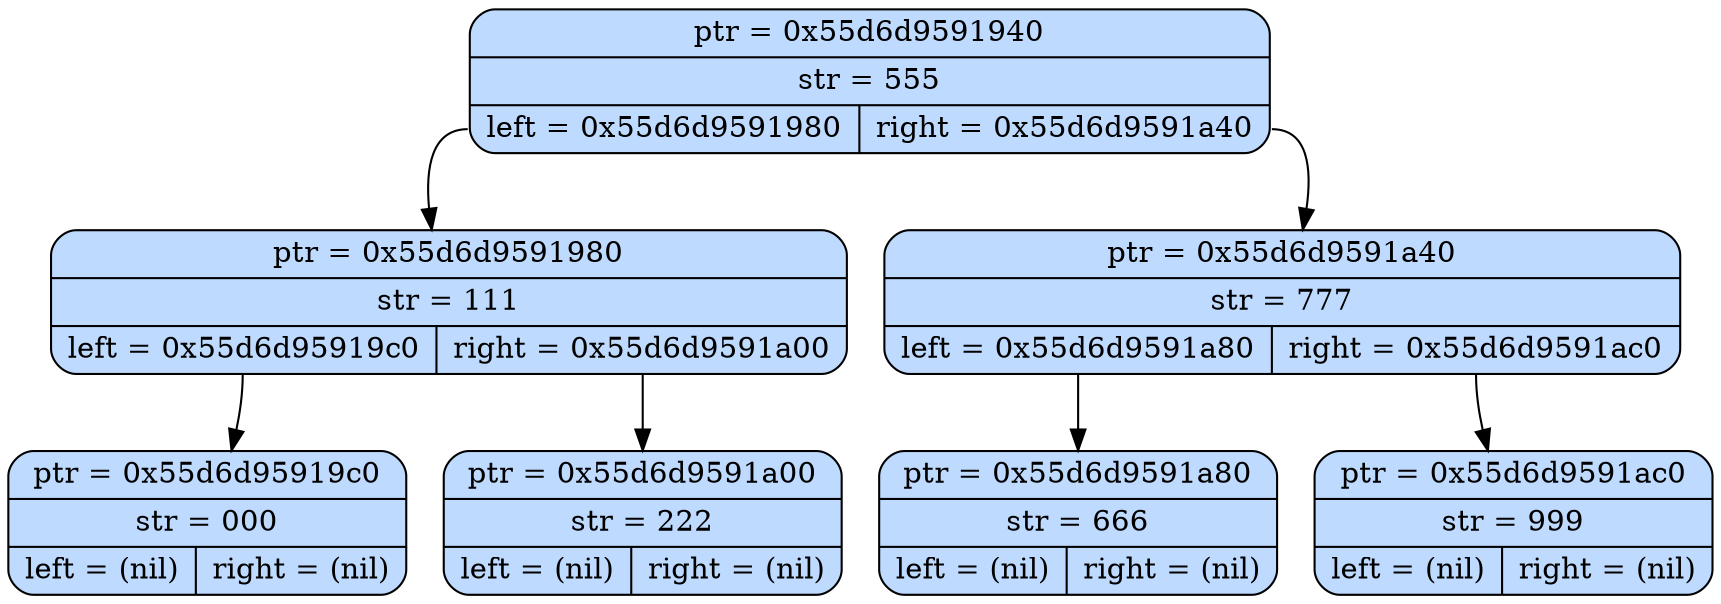 digraph {
    node0x55d6d9591940 [shape = "Mrecord",  label=" {ptr = 0x55d6d9591940 | str = 555 | {<f0> left = 0x55d6d9591980 | <f1> right = 0x55d6d9591a40}} ", style="filled", fillcolor="#BEDAFF"]
    node0x55d6d9591940:<f0> -> node0x55d6d9591980
    node0x55d6d9591940:<f1> -> node0x55d6d9591a40

    node0x55d6d9591980 [shape = "Mrecord",  label=" {ptr = 0x55d6d9591980 | str = 111 | {<f0> left = 0x55d6d95919c0 | <f1> right = 0x55d6d9591a00}} ", style="filled", fillcolor="#BEDAFF"]
    node0x55d6d9591980:<f0> -> node0x55d6d95919c0
    node0x55d6d9591980:<f1> -> node0x55d6d9591a00

    node0x55d6d95919c0 [shape = "Mrecord",  label=" {ptr = 0x55d6d95919c0 | str = 000 | {<f0> left = (nil) | <f1> right = (nil)}} ", style="filled", fillcolor="#BEDAFF"]

    node0x55d6d9591a00 [shape = "Mrecord",  label=" {ptr = 0x55d6d9591a00 | str = 222 | {<f0> left = (nil) | <f1> right = (nil)}} ", style="filled", fillcolor="#BEDAFF"]

    node0x55d6d9591a40 [shape = "Mrecord",  label=" {ptr = 0x55d6d9591a40 | str = 777 | {<f0> left = 0x55d6d9591a80 | <f1> right = 0x55d6d9591ac0}} ", style="filled", fillcolor="#BEDAFF"]
    node0x55d6d9591a40:<f0> -> node0x55d6d9591a80
    node0x55d6d9591a40:<f1> -> node0x55d6d9591ac0

    node0x55d6d9591a80 [shape = "Mrecord",  label=" {ptr = 0x55d6d9591a80 | str = 666 | {<f0> left = (nil) | <f1> right = (nil)}} ", style="filled", fillcolor="#BEDAFF"]

    node0x55d6d9591ac0 [shape = "Mrecord",  label=" {ptr = 0x55d6d9591ac0 | str = 999 | {<f0> left = (nil) | <f1> right = (nil)}} ", style="filled", fillcolor="#BEDAFF"]

}
